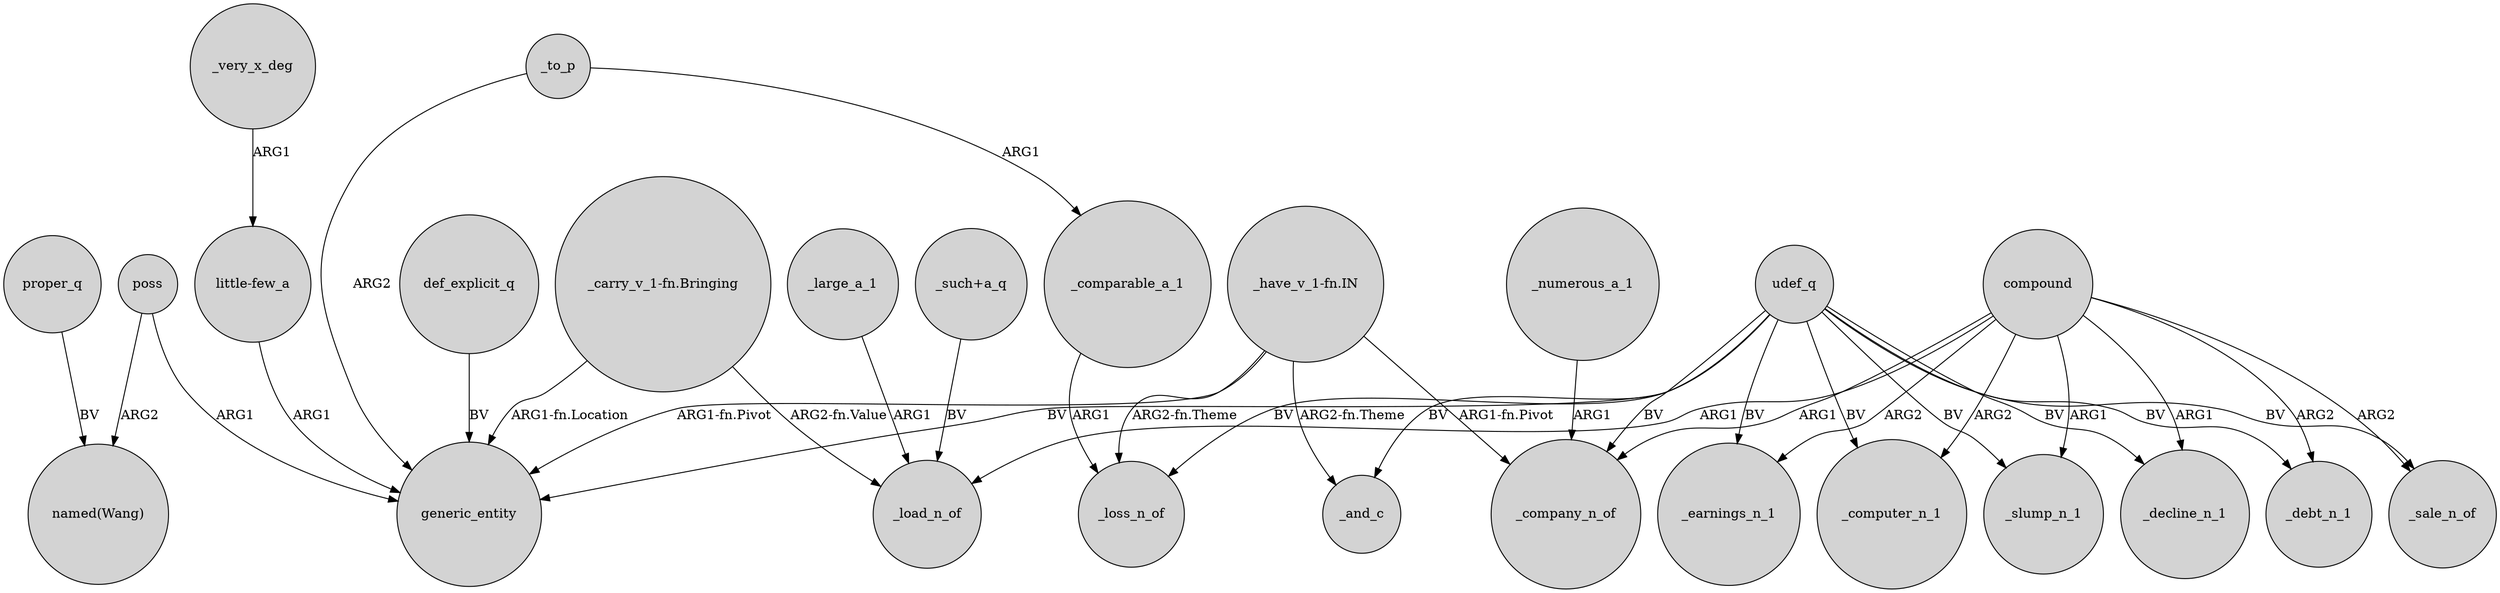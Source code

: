 digraph {
	node [shape=circle style=filled]
	compound -> _slump_n_1 [label=ARG1]
	poss -> generic_entity [label=ARG1]
	udef_q -> generic_entity [label=BV]
	"_carry_v_1-fn.Bringing" -> generic_entity [label="ARG1-fn.Location"]
	"_carry_v_1-fn.Bringing" -> _load_n_of [label="ARG2-fn.Value"]
	"_have_v_1-fn.IN" -> generic_entity [label="ARG1-fn.Pivot"]
	udef_q -> _debt_n_1 [label=BV]
	compound -> _load_n_of [label=ARG1]
	compound -> _debt_n_1 [label=ARG2]
	poss -> "named(Wang)" [label=ARG2]
	udef_q -> _earnings_n_1 [label=BV]
	def_explicit_q -> generic_entity [label=BV]
	"_have_v_1-fn.IN" -> _and_c [label="ARG2-fn.Theme"]
	_numerous_a_1 -> _company_n_of [label=ARG1]
	_comparable_a_1 -> _loss_n_of [label=ARG1]
	proper_q -> "named(Wang)" [label=BV]
	_very_x_deg -> "little-few_a" [label=ARG1]
	udef_q -> _computer_n_1 [label=BV]
	_to_p -> _comparable_a_1 [label=ARG1]
	compound -> _computer_n_1 [label=ARG2]
	_to_p -> generic_entity [label=ARG2]
	compound -> _company_n_of [label=ARG1]
	compound -> _sale_n_of [label=ARG2]
	udef_q -> _slump_n_1 [label=BV]
	udef_q -> _decline_n_1 [label=BV]
	"_such+a_q" -> _load_n_of [label=BV]
	udef_q -> _sale_n_of [label=BV]
	_large_a_1 -> _load_n_of [label=ARG1]
	"_have_v_1-fn.IN" -> _loss_n_of [label="ARG2-fn.Theme"]
	compound -> _decline_n_1 [label=ARG1]
	udef_q -> _company_n_of [label=BV]
	"_have_v_1-fn.IN" -> _company_n_of [label="ARG1-fn.Pivot"]
	compound -> _earnings_n_1 [label=ARG2]
	udef_q -> _and_c [label=BV]
	udef_q -> _loss_n_of [label=BV]
	"little-few_a" -> generic_entity [label=ARG1]
}

